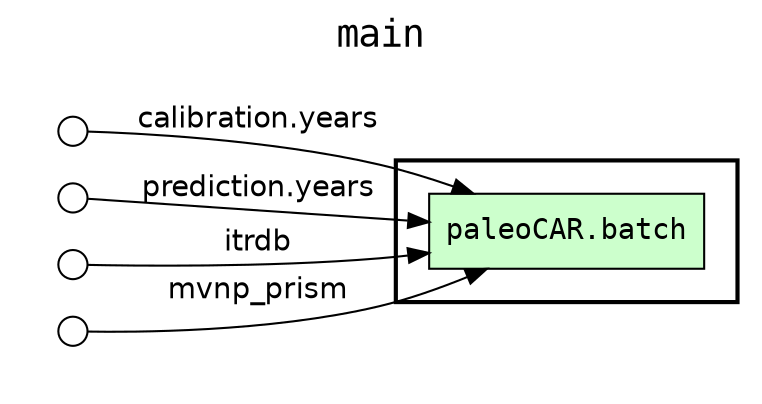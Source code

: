 digraph Workflow {
rankdir=LR
fontname=Courier; fontsize=18; labelloc=t
label=main
subgraph cluster_workflow_box_outer { label=""; color=black; penwidth=2
subgraph cluster_workflow_box_inner { label=""; color=white
node[shape=box style=filled fillcolor="#CCFFCC" peripheries=1 fontname=Courier]
"paleoCAR.batch"
edge[fontname=Helvetica]
}}
subgraph cluster_input_ports_group_outer { label=""; color=white
subgraph cluster_input_ports_group_inner { label=""; color=white
node[shape=circle style=filled fillcolor="#FFFFFF" peripheries=1 fontname=Courier width=0.2]
"calibration.years_input_port" [label=""]
"prediction.years_input_port" [label=""]
itrdb_input_port [label=""]
mvnp_prism_input_port [label=""]
}}
subgraph cluster_output_ports_group_outer { label=""; color=white
subgraph cluster_output_ports_group_inner { label=""; color=white
node[shape=circle style=filled fillcolor="#FFFFFF" peripheries=1 fontname=Courier width=0.2]
}}
edge[fontname=Helvetica]
"calibration.years_input_port" -> "paleoCAR.batch" [label="calibration.years"]
"prediction.years_input_port" -> "paleoCAR.batch" [label="prediction.years"]
mvnp_prism_input_port -> "paleoCAR.batch" [label=mvnp_prism]
itrdb_input_port -> "paleoCAR.batch" [label=itrdb]
edge[fontname=Helvetica]
}
